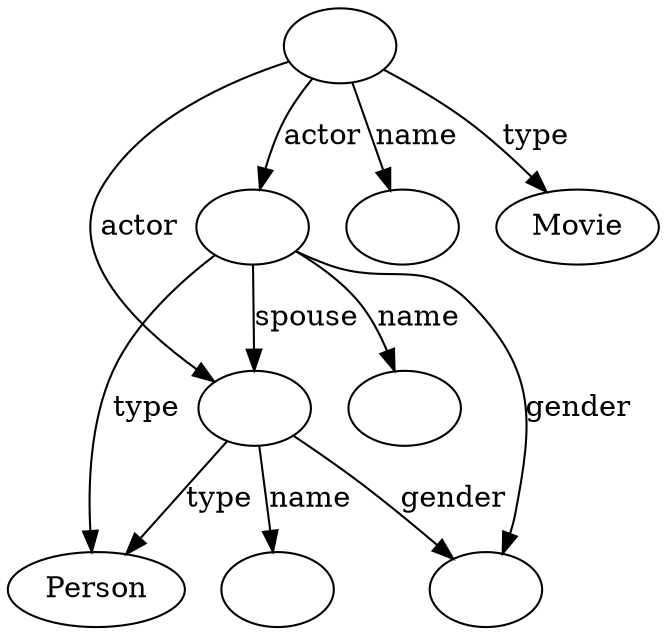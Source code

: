 digraph G {
  "_:a" [ label="" ];
  "_:b" [ label="" ];
  "_:an" [ label="" ];
  "_:bn" [ label="" ];
  "_:g" [ label="" ];
  "_:m" [ label="" ];
  "_:mn" [ label="" ];
  "_:a" -> "Person" [label="type"];
  "_:b" -> "Person" [label="type"];
  "_:a" -> "_:b" [label="spouse"];
  "_:m" -> "Movie" [label="type"];
  "_:m" -> "_:a" [label="actor"];
  "_:m" -> "_:b" [label="actor"];
  "_:a" -> "_:an" [label="name"];
  "_:b" -> "_:bn" [label="name"];
  "_:b" -> "_:g" [label="gender"];
  "_:a" -> "_:g" [label="gender"];
  "_:m" -> "_:mn" [label="name"];
}